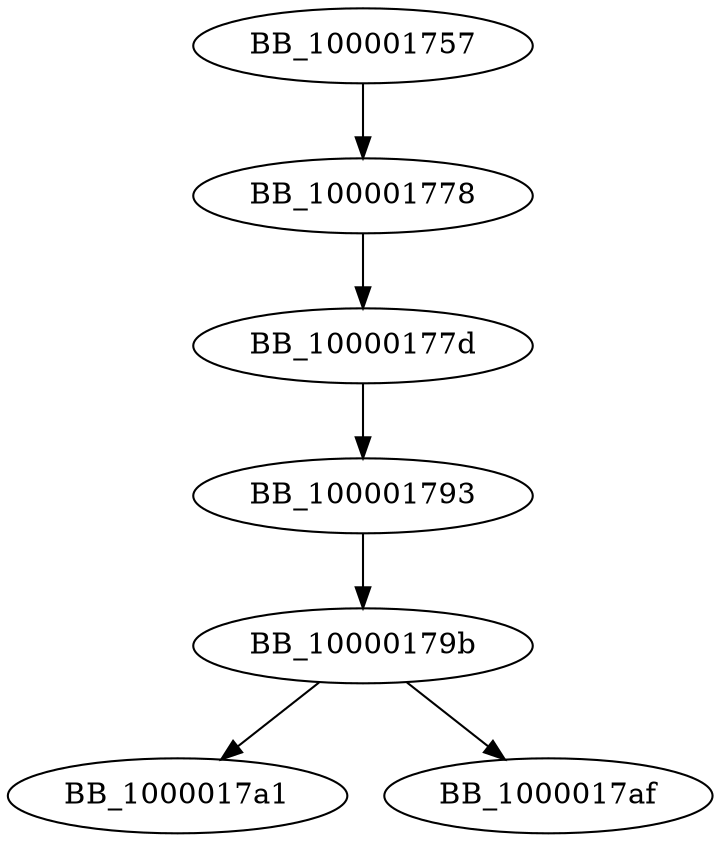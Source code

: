 DiGraph _main{
BB_100001757->BB_100001778
BB_100001778->BB_10000177d
BB_10000177d->BB_100001793
BB_100001793->BB_10000179b
BB_10000179b->BB_1000017a1
BB_10000179b->BB_1000017af
}
